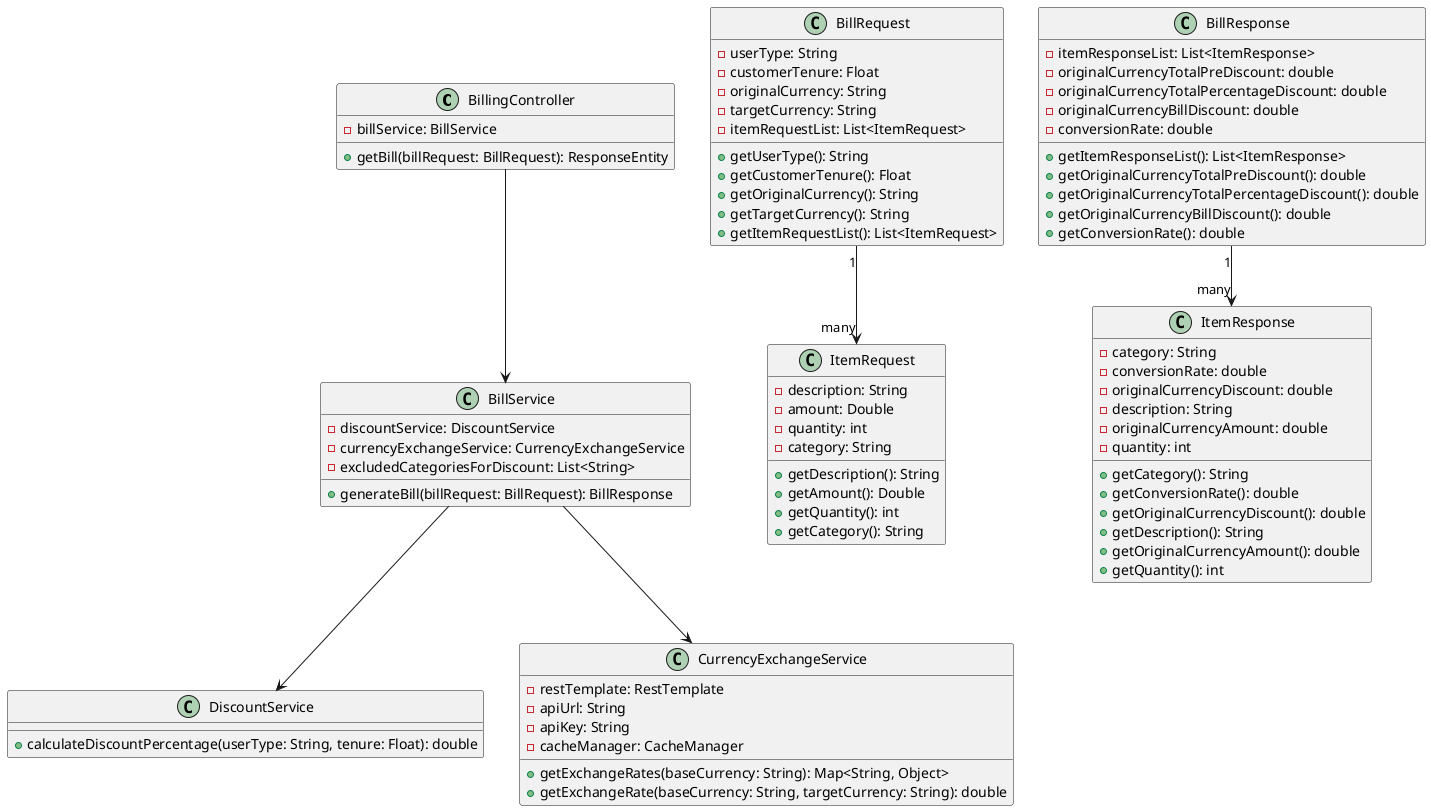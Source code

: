 
@startuml
class BillingController {
    - billService: BillService
    + getBill(billRequest: BillRequest): ResponseEntity
}

class BillService {
    - discountService: DiscountService
    - currencyExchangeService: CurrencyExchangeService
    - excludedCategoriesForDiscount: List<String>
    + generateBill(billRequest: BillRequest): BillResponse
}

class DiscountService {
    + calculateDiscountPercentage(userType: String, tenure: Float): double
}

class CurrencyExchangeService {
    - restTemplate: RestTemplate
    - apiUrl: String
    - apiKey: String
    - cacheManager: CacheManager
    + getExchangeRates(baseCurrency: String): Map<String, Object>
    + getExchangeRate(baseCurrency: String, targetCurrency: String): double
}

class BillRequest {
    - userType: String
    - customerTenure: Float
    - originalCurrency: String
    - targetCurrency: String
    - itemRequestList: List<ItemRequest>
    + getUserType(): String
    + getCustomerTenure(): Float
    + getOriginalCurrency(): String
    + getTargetCurrency(): String
    + getItemRequestList(): List<ItemRequest>
}

class ItemRequest {
    - description: String
    - amount: Double
    - quantity: int
    - category: String
    + getDescription(): String
    + getAmount(): Double
    + getQuantity(): int
    + getCategory(): String
}

class BillResponse {
    - itemResponseList: List<ItemResponse>
    - originalCurrencyTotalPreDiscount: double
    - originalCurrencyTotalPercentageDiscount: double
    - originalCurrencyBillDiscount: double
    - conversionRate: double
    + getItemResponseList(): List<ItemResponse>
    + getOriginalCurrencyTotalPreDiscount(): double
    + getOriginalCurrencyTotalPercentageDiscount(): double
    + getOriginalCurrencyBillDiscount(): double
    + getConversionRate(): double
}

class ItemResponse {
    - category: String
    - conversionRate: double
    - originalCurrencyDiscount: double
    - description: String
    - originalCurrencyAmount: double
    - quantity: int
    + getCategory(): String
    + getConversionRate(): double
    + getOriginalCurrencyDiscount(): double
    + getDescription(): String
    + getOriginalCurrencyAmount(): double
    + getQuantity(): int
}

BillingController --> BillService
BillService --> DiscountService
BillService --> CurrencyExchangeService
BillRequest "1" --> "many" ItemRequest
BillResponse "1" --> "many" ItemResponse
@enduml
